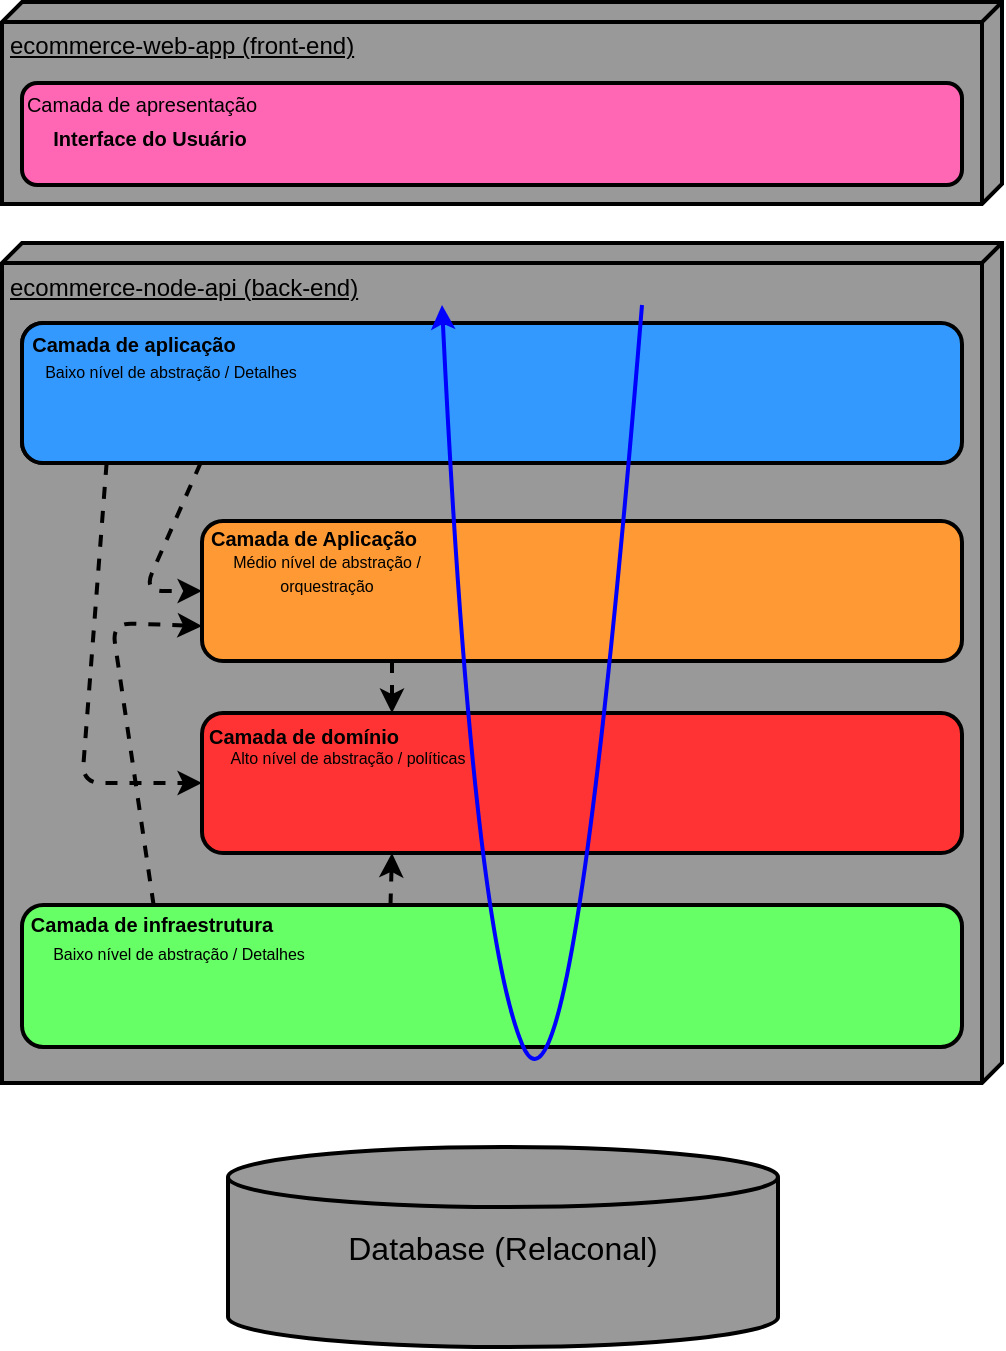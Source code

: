 <mxfile>
    <diagram id="rD_lds2NrlN1luSYMRQo" name="Arquitetura em Camadas">
        <mxGraphModel dx="1908" dy="950" grid="1" gridSize="10" guides="1" tooltips="1" connect="1" arrows="1" fold="1" page="1" pageScale="1" pageWidth="850" pageHeight="1100" math="0" shadow="0">
            <root>
                <mxCell id="0"/>
                <mxCell id="1" parent="0"/>
                <mxCell id="2" value="ecommerce-node-api (back-end)" style="verticalAlign=top;align=left;spacingTop=8;spacingLeft=2;spacingRight=12;shape=cube;size=10;direction=south;fontStyle=4;html=1;strokeWidth=2;fillColor=#999999;fontColor=#000000;strokeColor=#000000;" parent="1" vertex="1">
                    <mxGeometry x="175" y="340.5" width="500" height="420" as="geometry"/>
                </mxCell>
                <mxCell id="6" value="ecommerce-web-app (front-end)" style="verticalAlign=top;align=left;spacingTop=8;spacingLeft=2;spacingRight=12;shape=cube;size=10;direction=south;fontStyle=4;html=1;strokeWidth=2;fillColor=#999999;strokeColor=#000000;fontColor=#000000;" parent="1" vertex="1">
                    <mxGeometry x="175" y="220" width="500" height="101" as="geometry"/>
                </mxCell>
                <mxCell id="7" value="" style="shape=cylinder3;whiteSpace=wrap;html=1;boundedLbl=1;backgroundOutline=1;size=15;strokeWidth=2;fontColor=#000000;fillColor=#999999;strokeColor=#000000;" parent="1" vertex="1">
                    <mxGeometry x="288" y="792.5" width="275" height="100" as="geometry"/>
                </mxCell>
                <mxCell id="8" value="&lt;font style=&quot;font-size: 16px;&quot;&gt;Database (Relaconal)&lt;/font&gt;" style="text;html=1;strokeColor=none;fillColor=none;align=center;verticalAlign=middle;whiteSpace=wrap;rounded=0;strokeWidth=2;fontColor=#000000;" parent="1" vertex="1">
                    <mxGeometry x="337.5" y="820.5" width="175" height="44" as="geometry"/>
                </mxCell>
                <mxCell id="9" value="" style="rounded=1;whiteSpace=wrap;html=1;strokeWidth=2;fillColor=#FF3333;" parent="1" vertex="1">
                    <mxGeometry x="275" y="575.5" width="380" height="70" as="geometry"/>
                </mxCell>
                <mxCell id="10" value="&lt;font style=&quot;font-size: 10px;&quot;&gt;&lt;b&gt;Camada de domínio&lt;/b&gt;&lt;/font&gt;" style="text;html=1;strokeColor=none;fillColor=none;align=center;verticalAlign=middle;whiteSpace=wrap;rounded=0;strokeWidth=2;fontColor=#000000;" parent="1" vertex="1">
                    <mxGeometry x="276" y="576.5" width="100" height="20" as="geometry"/>
                </mxCell>
                <mxCell id="11" value="" style="rounded=1;whiteSpace=wrap;html=1;strokeWidth=2;fillColor=#FF9933;" parent="1" vertex="1">
                    <mxGeometry x="185" y="380.5" width="260" height="70" as="geometry"/>
                </mxCell>
                <mxCell id="54" style="edgeStyle=none;html=1;exitX=0.14;exitY=0;exitDx=0;exitDy=0;exitPerimeter=0;entryX=0;entryY=0.75;entryDx=0;entryDy=0;dashed=1;strokeColor=#000000;strokeWidth=2;fontSize=8;fontColor=#000000;" parent="1" source="13" target="44" edge="1">
                    <mxGeometry relative="1" as="geometry">
                        <Array as="points">
                            <mxPoint x="230" y="530.5"/>
                        </Array>
                    </mxGeometry>
                </mxCell>
                <mxCell id="57" style="edgeStyle=none;html=1;entryX=0.25;entryY=1;entryDx=0;entryDy=0;dashed=1;strokeColor=#000000;strokeWidth=2;fontSize=8;fontColor=#000000;exitX=0.392;exitY=0.003;exitDx=0;exitDy=0;exitPerimeter=0;" parent="1" target="9" edge="1" source="13">
                    <mxGeometry relative="1" as="geometry">
                        <mxPoint x="333" y="670.5" as="sourcePoint"/>
                    </mxGeometry>
                </mxCell>
                <mxCell id="13" value="" style="rounded=1;whiteSpace=wrap;html=1;strokeWidth=2;fillColor=#66FF66;points=[[0,0,0,0,0],[0,0.25,0,0,0],[0,0.51,0,0,0],[0,0.75,0,0,0],[0,1,0,0,0],[0.14,0,0,0,0],[0.25,1,0,0,0],[0.47,0,0,0,0],[0.5,1,0,0,0],[0.75,0,0,0,0],[0.75,1,0,0,0],[1,0,0,0,0],[1,0.25,0,0,0],[1,0.51,0,0,0],[1,0.75,0,0,0],[1,1,0,0,0]];" parent="1" vertex="1">
                    <mxGeometry x="185" y="671.5" width="470" height="71" as="geometry"/>
                </mxCell>
                <mxCell id="14" value="&lt;font style=&quot;font-size: 10px;&quot;&gt;&lt;b&gt;Camada de infraestrutura&lt;/b&gt;&lt;/font&gt;" style="text;html=1;strokeColor=none;fillColor=none;align=center;verticalAlign=middle;whiteSpace=wrap;rounded=0;strokeWidth=2;fontColor=#000000;" parent="1" vertex="1">
                    <mxGeometry x="185" y="670.5" width="130" height="20" as="geometry"/>
                </mxCell>
                <mxCell id="51" style="edgeStyle=none;html=1;exitX=0.19;exitY=1;exitDx=0;exitDy=0;exitPerimeter=0;entryX=0;entryY=0.5;entryDx=0;entryDy=0;fontSize=8;fontColor=#000000;dashed=1;strokeWidth=2;strokeColor=#000000;" parent="1" source="16" target="44" edge="1">
                    <mxGeometry relative="1" as="geometry">
                        <Array as="points">
                            <mxPoint x="246" y="514.5"/>
                        </Array>
                    </mxGeometry>
                </mxCell>
                <mxCell id="52" style="edgeStyle=none;html=1;exitX=0.09;exitY=1;exitDx=0;exitDy=0;exitPerimeter=0;entryX=0;entryY=0.5;entryDx=0;entryDy=0;dashed=1;strokeColor=#000000;strokeWidth=2;fontSize=8;fontColor=#000000;" parent="1" source="16" target="9" edge="1">
                    <mxGeometry relative="1" as="geometry">
                        <Array as="points">
                            <mxPoint x="215" y="610.5"/>
                        </Array>
                    </mxGeometry>
                </mxCell>
                <mxCell id="16" value="" style="rounded=1;whiteSpace=wrap;html=1;strokeWidth=2;fillColor=#3399FF;points=[[0,0,0,0,0],[0,0.24,0,0,0],[0,0.5,0,0,0],[0,0.76,0,0,0],[0,1,0,0,0],[0.09,1,0,0,0],[0.19,1,0,0,0],[0.25,0,0,0,0],[0.5,0,0,0,0],[0.75,0,0,0,0],[0.75,1,0,0,0],[1,0,0,0,0],[1,0.26,0,0,0],[1,0.5,0,0,0],[1,0.76,0,0,0],[1,1,0,0,0]];" parent="1" vertex="1">
                    <mxGeometry x="185" y="380.5" width="470" height="70" as="geometry"/>
                </mxCell>
                <mxCell id="17" value="&lt;font style=&quot;font-size: 10px;&quot;&gt;&lt;b&gt;Camada de aplicação&lt;/b&gt;&lt;/font&gt;" style="text;html=1;strokeColor=none;fillColor=none;align=center;verticalAlign=middle;whiteSpace=wrap;rounded=0;strokeWidth=2;fontColor=#000000;" parent="1" vertex="1">
                    <mxGeometry x="187" y="380.5" width="108" height="20" as="geometry"/>
                </mxCell>
                <mxCell id="18" value="" style="rounded=1;whiteSpace=wrap;html=1;strokeWidth=2;fillColor=#FF66B3;" parent="1" vertex="1">
                    <mxGeometry x="185" y="260.5" width="470" height="51" as="geometry"/>
                </mxCell>
                <mxCell id="19" value="&lt;font style=&quot;font-size: 10px;&quot;&gt;Camada de apresentação&lt;/font&gt;" style="text;html=1;strokeColor=none;fillColor=none;align=center;verticalAlign=middle;whiteSpace=wrap;rounded=0;strokeWidth=2;fontColor=#000000;" parent="1" vertex="1">
                    <mxGeometry x="185" y="260.5" width="120" height="20" as="geometry"/>
                </mxCell>
                <mxCell id="53" style="edgeStyle=none;html=1;exitX=0.25;exitY=1;exitDx=0;exitDy=0;entryX=0.25;entryY=0;entryDx=0;entryDy=0;dashed=1;strokeColor=#000000;strokeWidth=2;fontSize=8;fontColor=#000000;" parent="1" source="44" target="9" edge="1">
                    <mxGeometry relative="1" as="geometry"/>
                </mxCell>
                <mxCell id="44" value="" style="rounded=1;whiteSpace=wrap;html=1;strokeWidth=2;fillColor=#FF9933;" parent="1" vertex="1">
                    <mxGeometry x="275" y="479.5" width="380" height="70" as="geometry"/>
                </mxCell>
                <mxCell id="45" value="&lt;font style=&quot;font-size: 10px;&quot;&gt;&lt;b&gt;Camada de Aplicação&lt;/b&gt;&lt;/font&gt;" style="text;html=1;strokeColor=none;fillColor=none;align=center;verticalAlign=middle;whiteSpace=wrap;rounded=0;strokeWidth=2;fontColor=#000000;" parent="1" vertex="1">
                    <mxGeometry x="276" y="482.5" width="110" height="10" as="geometry"/>
                </mxCell>
                <mxCell id="46" value="&lt;font style=&quot;font-size: 8px;&quot;&gt;Alto nível de abstração / políticas&lt;/font&gt;" style="text;html=1;strokeColor=none;fillColor=none;align=center;verticalAlign=middle;whiteSpace=wrap;rounded=0;strokeWidth=2;fontSize=10;fontColor=#000000;" parent="1" vertex="1">
                    <mxGeometry x="276" y="591" width="144" height="11" as="geometry"/>
                </mxCell>
                <mxCell id="47" value="&lt;span style=&quot;font-size: 8px;&quot;&gt;Baixo nível de abstração / Detalhes&lt;/span&gt;" style="text;html=1;strokeColor=none;fillColor=none;align=center;verticalAlign=middle;whiteSpace=wrap;rounded=0;strokeWidth=2;fontSize=10;fontColor=#000000;" parent="1" vertex="1">
                    <mxGeometry x="187" y="686.5" width="153" height="17" as="geometry"/>
                </mxCell>
                <mxCell id="48" value="&lt;font style=&quot;font-size: 8px;&quot;&gt;Baixo nível de abstração / Detalhes&lt;/font&gt;" style="text;html=1;strokeColor=none;fillColor=none;align=center;verticalAlign=middle;whiteSpace=wrap;rounded=0;strokeWidth=2;fontSize=10;fontColor=#000000;" parent="1" vertex="1">
                    <mxGeometry x="189" y="398.5" width="141" height="10" as="geometry"/>
                </mxCell>
                <mxCell id="58" value="" style="curved=1;endArrow=classic;html=1;strokeColor=#0000FF;strokeWidth=2;fontSize=8;fontColor=#000000;" parent="1" edge="1">
                    <mxGeometry width="50" height="50" relative="1" as="geometry">
                        <mxPoint x="495" y="371.5" as="sourcePoint"/>
                        <mxPoint x="395" y="371.5" as="targetPoint"/>
                        <Array as="points">
                            <mxPoint x="460" y="801.5"/>
                            <mxPoint x="410" y="680.5"/>
                        </Array>
                    </mxGeometry>
                </mxCell>
                <mxCell id="4SgrjdiCZqg8fcJkHNEh-58" value="&lt;font style=&quot;font-size: 8px;&quot;&gt;Médio nível de abstração / orquestração&lt;/font&gt;" style="text;html=1;strokeColor=none;fillColor=none;align=center;verticalAlign=middle;whiteSpace=wrap;rounded=0;strokeWidth=2;fontSize=10;fontColor=#000000;" vertex="1" parent="1">
                    <mxGeometry x="275" y="499.5" width="125" height="11" as="geometry"/>
                </mxCell>
                <mxCell id="ibU3JuMW7ferR3-4Ghhf-58" value="&lt;font style=&quot;font-size: 10px;&quot;&gt;&lt;b&gt;Interface do Usuário&lt;/b&gt;&lt;/font&gt;" style="text;html=1;strokeColor=none;fillColor=none;align=center;verticalAlign=middle;whiteSpace=wrap;rounded=0;strokeWidth=2;fontColor=#000000;" vertex="1" parent="1">
                    <mxGeometry x="195" y="277.5" width="108" height="20" as="geometry"/>
                </mxCell>
            </root>
        </mxGraphModel>
    </diagram>
    <diagram name="Arquitetura Hexagonal" id="r98HRUYSou4GZagF56tW">
        <mxGraphModel dx="1193" dy="594" grid="1" gridSize="10" guides="1" tooltips="1" connect="1" arrows="1" fold="1" page="1" pageScale="1" pageWidth="850" pageHeight="1100" math="0" shadow="0">
            <root>
                <mxCell id="M18v-1XiULkkr_84oNeE-0"/>
                <mxCell id="M18v-1XiULkkr_84oNeE-1" parent="M18v-1XiULkkr_84oNeE-0"/>
                <mxCell id="M18v-1XiULkkr_84oNeE-2" value="ecommerce-node-api (back-end)" style="verticalAlign=top;align=left;spacingTop=8;spacingLeft=2;spacingRight=12;shape=cube;size=10;direction=south;fontStyle=4;html=1;strokeWidth=2;fillColor=#999999;fontColor=#000000;strokeColor=#000000;" parent="M18v-1XiULkkr_84oNeE-1" vertex="1">
                    <mxGeometry x="170" y="206" width="500" height="430" as="geometry"/>
                </mxCell>
                <mxCell id="M18v-1XiULkkr_84oNeE-3" value="ecommerce-web-app (front-end)" style="verticalAlign=top;align=left;spacingTop=8;spacingLeft=2;spacingRight=12;shape=cube;size=10;direction=south;fontStyle=4;html=1;strokeWidth=2;fillColor=#999999;strokeColor=#000000;fontColor=#000000;" parent="M18v-1XiULkkr_84oNeE-1" vertex="1">
                    <mxGeometry x="170" y="85.5" width="500" height="101" as="geometry"/>
                </mxCell>
                <mxCell id="M18v-1XiULkkr_84oNeE-4" value="" style="shape=cylinder3;whiteSpace=wrap;html=1;boundedLbl=1;backgroundOutline=1;size=15;strokeWidth=2;fontColor=#000000;fillColor=#999999;strokeColor=#000000;" parent="M18v-1XiULkkr_84oNeE-1" vertex="1">
                    <mxGeometry x="255" y="656" width="330" height="90" as="geometry"/>
                </mxCell>
                <mxCell id="M18v-1XiULkkr_84oNeE-5" value="&lt;font style=&quot;font-size: 16px;&quot;&gt;Database (Relaconal)&lt;/font&gt;" style="text;html=1;strokeColor=none;fillColor=none;align=center;verticalAlign=middle;whiteSpace=wrap;rounded=0;strokeWidth=2;fontColor=#000000;" parent="M18v-1XiULkkr_84oNeE-1" vertex="1">
                    <mxGeometry x="332.5" y="686" width="175" height="44" as="geometry"/>
                </mxCell>
                <mxCell id="M18v-1XiULkkr_84oNeE-17" value="" style="rounded=1;whiteSpace=wrap;html=1;strokeWidth=2;fillColor=#FF66B3;" parent="M18v-1XiULkkr_84oNeE-1" vertex="1">
                    <mxGeometry x="180" y="126" width="470" height="51" as="geometry"/>
                </mxCell>
                <mxCell id="M18v-1XiULkkr_84oNeE-18" value="&lt;font style=&quot;font-size: 10px;&quot;&gt;Camada de apresentação&lt;/font&gt;" style="text;html=1;strokeColor=none;fillColor=none;align=center;verticalAlign=middle;whiteSpace=wrap;rounded=0;strokeWidth=2;fontColor=#000000;" parent="M18v-1XiULkkr_84oNeE-1" vertex="1">
                    <mxGeometry x="180" y="126" width="120" height="20" as="geometry"/>
                </mxCell>
                <mxCell id="M18v-1XiULkkr_84oNeE-19" style="edgeStyle=none;html=1;exitX=0.25;exitY=1;exitDx=0;exitDy=0;entryX=0.25;entryY=0;entryDx=0;entryDy=0;dashed=1;strokeColor=#000000;strokeWidth=2;fontSize=8;fontColor=#000000;" parent="M18v-1XiULkkr_84oNeE-1" edge="1">
                    <mxGeometry relative="1" as="geometry">
                        <mxPoint x="437.5" y="399" as="sourcePoint"/>
                    </mxGeometry>
                </mxCell>
                <mxCell id="KVx4F0bvak__hrmYUyAH-11" value="" style="shape=hexagon;perimeter=hexagonPerimeter2;whiteSpace=wrap;html=1;fixedSize=1;fontColor=#000000;fillColor=#66B2FF;gradientColor=#33FF99;strokeColor=#000000;size=90;rounded=1;" parent="M18v-1XiULkkr_84oNeE-1" vertex="1">
                    <mxGeometry x="215.01" y="238" width="410" height="370.01" as="geometry"/>
                </mxCell>
                <mxCell id="KVx4F0bvak__hrmYUyAH-12" value="" style="shape=hexagon;perimeter=hexagonPerimeter2;whiteSpace=wrap;html=1;fixedSize=1;fontColor=#000000;fillColor=#FF9933;strokeColor=#000000;dashed=1;size=60;rounded=1;" parent="M18v-1XiULkkr_84oNeE-1" vertex="1">
                    <mxGeometry x="270" y="291.01" width="300" height="270" as="geometry"/>
                </mxCell>
                <mxCell id="KVx4F0bvak__hrmYUyAH-6" value="&lt;font color=&quot;#000000&quot;&gt;Camada de Aplicação&lt;/font&gt;&lt;span style=&quot;color: rgba(0, 0, 0, 0); font-family: monospace; font-size: 0px; text-align: start;&quot;&gt;%3CmxGraphModel%3E%3Croot%3E%3CmxCell%20id%3D%220%22%2F%3E%3CmxCell%20id%3D%221%22%20parent%3D%220%22%2F%3E%3CmxCell%20id%3D%222%22%20value%3D%22%22%20style%3D%22shape%3Dhexagon%3Bperimeter%3DhexagonPerimeter2%3BwhiteSpace%3Dwrap%3Bhtml%3D1%3BfixedSize%3D1%3BfontColor%3D%23000000%3BfillColor%3D%23e3c800%3BstrokeColor%3D%23B09500%3B%22%20vertex%3D%221%22%20parent%3D%221%22%3E%3CmxGeometry%20x%3D%22270%22%20y%3D%22265.01%22%20width%3D%22300%22%20height%3D%22270%22%20as%3D%22geometry%22%2F%3E%3C%2FmxCell%3E%3C%2Froot%3E%3C%2FmxGraphModel%3E&lt;/span&gt;&lt;span style=&quot;color: rgba(0, 0, 0, 0); font-family: monospace; font-size: 0px; text-align: start;&quot;&gt;%3CmxGraphModel%3E%3Croot%3E%3CmxCell%20id%3D%220%22%2F%3E%3CmxCell%20id%3D%221%22%20parent%3D%220%22%2F%3E%3CmxCell%20id%3D%222%22%20value%3D%22%22%20style%3D%22shape%3Dhexagon%3Bperimeter%3DhexagonPerimeter2%3BwhiteSpace%3Dwrap%3Bhtml%3D1%3BfixedSize%3D1%3BfontColor%3D%23000000%3BfillColor%3D%23e3c800%3BstrokeColor%3D%23B09500%3B%22%20vertex%3D%221%22%20parent%3D%221%22%3E%3CmxGeometry%20x%3D%22270%22%20y%3D%22265.01%22%20width%3D%22300%22%20height%3D%22270%22%20as%3D%22geometry%22%2F%3E%3C%2FmxCell%3E%3C%2Froot%3E%3C%2FmxGraphModel%3E&lt;/span&gt;" style="text;html=1;align=center;verticalAlign=middle;whiteSpace=wrap;rounded=0;fontStyle=1" parent="M18v-1XiULkkr_84oNeE-1" vertex="1">
                    <mxGeometry x="327.5" y="298.01" width="67.5" height="20" as="geometry"/>
                </mxCell>
                <mxCell id="KVx4F0bvak__hrmYUyAH-13" value="" style="shape=hexagon;perimeter=hexagonPerimeter2;whiteSpace=wrap;html=1;fixedSize=1;fontColor=#ffffff;fillColor=#FF3333;strokeColor=#000000;size=40;rounded=1;" parent="M18v-1XiULkkr_84oNeE-1" vertex="1">
                    <mxGeometry x="330" y="343.51" width="180" height="165" as="geometry"/>
                </mxCell>
                <mxCell id="KVx4F0bvak__hrmYUyAH-7" value="&lt;font color=&quot;#000000&quot;&gt;Camada de Domínio&lt;/font&gt;" style="text;html=1;align=center;verticalAlign=middle;whiteSpace=wrap;rounded=0;fontStyle=1" parent="M18v-1XiULkkr_84oNeE-1" vertex="1">
                    <mxGeometry x="385" y="411" width="70" height="20" as="geometry"/>
                </mxCell>
                <mxCell id="KVx4F0bvak__hrmYUyAH-14" value="&lt;font color=&quot;#000000&quot;&gt;Camada de Apresentação&lt;/font&gt;&lt;span style=&quot;color: rgba(0, 0, 0, 0); font-family: monospace; font-size: 0px; text-align: start;&quot;&gt;%3CmxGraphModel%3E%3Croot%3E%3CmxCell%20id%3D%220%22%2F%3E%3CmxCell%20id%3D%221%22%20parent%3D%220%22%2F%3E%3CmxCell%20id%3D%222%22%20value%3D%22%22%20style%3D%22shape%3Dhexagon%3Bperimeter%3DhexagonPerimeter2%3BwhiteSpace%3Dwrap%3Bhtml%3D1%3BfixedSize%3D1%3BfontColor%3D%23000000%3BfillColor%3D%23e3c800%3BstrokeColor%3D%23B09500%3B%22%20vertex%3D%221%22%20parent%3D%221%22%3E%3CmxGeometry%20x%3D%22270%22%20y%3D%22265.01%22%20width%3D%22300%22%20height%3D%22270%22%20as%3D%22geometry%22%2F%3E%3C%2FmxCell%3E%3C%2Froot%3E%3C%2FmxGraphModel%3E&lt;/span&gt;&lt;span style=&quot;color: rgba(0, 0, 0, 0); font-family: monospace; font-size: 0px; text-align: start;&quot;&gt;%3CmxGraphModel%3E%3Croot%3E%3CmxCell%20id%3D%220%22%2F%3E%3CmxCell%20id%3D%221%22%20parent%3D%220%22%2F%3E%3CmxCell%20id%3D%222%22%20value%3D%22%22%20style%3D%22shape%3Dhexagon%3Bperimeter%3DhexagonPerimeter2%3BwhiteSpace%3Dwrap%3Bhtml%3D1%3BfixedSize%3D1%3BfontColor%3D%23000000%3BfillColor%3D%23e3c800%3BstrokeColor%3D%23B09500%3B%22%20vertex%3D%221%22%20parent%3D%221%22%3E%3CmxGeometry%20x%3D%22270%22%20y%3D%22265.01%22%20width%3D%22300%22%20height%3D%22270%22%20as%3D%22geometry%22%2F%3E%3C%2FmxCell%3E%3C%2Froot%3E%3C%2FmxGraphModel%3E&lt;/span&gt;" style="text;html=1;align=center;verticalAlign=middle;whiteSpace=wrap;rounded=0;fontStyle=1" parent="M18v-1XiULkkr_84oNeE-1" vertex="1">
                    <mxGeometry x="300" y="247" width="84.5" height="20" as="geometry"/>
                </mxCell>
                <mxCell id="KVx4F0bvak__hrmYUyAH-15" value="&lt;font color=&quot;#000000&quot; style=&quot;font-size: 10px;&quot;&gt;Camada de Infraestrutura&lt;/font&gt;" style="text;html=1;align=center;verticalAlign=middle;whiteSpace=wrap;rounded=0;fontStyle=1;fontSize=10;" parent="M18v-1XiULkkr_84oNeE-1" vertex="1">
                    <mxGeometry x="305" y="564" width="86.5" height="20" as="geometry"/>
                </mxCell>
                <mxCell id="KVx4F0bvak__hrmYUyAH-17" style="edgeStyle=none;html=1;exitX=0.5;exitY=1;exitDx=0;exitDy=0;entryX=0.5;entryY=1;entryDx=0;entryDy=0;dashed=1;strokeColor=#000000;strokeWidth=2;fontSize=11;fontColor=#000000;" parent="M18v-1XiULkkr_84oNeE-1" source="KVx4F0bvak__hrmYUyAH-11" target="KVx4F0bvak__hrmYUyAH-12" edge="1">
                    <mxGeometry relative="1" as="geometry"/>
                </mxCell>
                <mxCell id="KVx4F0bvak__hrmYUyAH-16" style="edgeStyle=none;html=1;exitX=0.5;exitY=0;exitDx=0;exitDy=0;entryX=0.5;entryY=0;entryDx=0;entryDy=0;fontSize=11;fontColor=#000000;dashed=1;strokeColor=#000000;strokeWidth=2;" parent="M18v-1XiULkkr_84oNeE-1" source="KVx4F0bvak__hrmYUyAH-11" target="KVx4F0bvak__hrmYUyAH-12" edge="1">
                    <mxGeometry relative="1" as="geometry"/>
                </mxCell>
                <mxCell id="KVx4F0bvak__hrmYUyAH-18" style="edgeStyle=none;html=1;exitX=0.5;exitY=1;exitDx=0;exitDy=0;entryX=0.5;entryY=1;entryDx=0;entryDy=0;dashed=1;strokeColor=#000000;strokeWidth=2;fontSize=11;fontColor=#000000;" parent="M18v-1XiULkkr_84oNeE-1" source="KVx4F0bvak__hrmYUyAH-12" target="KVx4F0bvak__hrmYUyAH-13" edge="1">
                    <mxGeometry relative="1" as="geometry"/>
                </mxCell>
                <mxCell id="KVx4F0bvak__hrmYUyAH-19" style="edgeStyle=none;html=1;exitX=0.5;exitY=0;exitDx=0;exitDy=0;entryX=0.5;entryY=0;entryDx=0;entryDy=0;dashed=1;strokeColor=#000000;strokeWidth=2;fontSize=11;fontColor=#000000;" parent="M18v-1XiULkkr_84oNeE-1" source="KVx4F0bvak__hrmYUyAH-12" target="KVx4F0bvak__hrmYUyAH-13" edge="1">
                    <mxGeometry relative="1" as="geometry"/>
                </mxCell>
                <mxCell id="M18v-1XiULkkr_84oNeE-25" value="" style="curved=1;endArrow=classic;html=1;strokeColor=#0000FF;strokeWidth=2;fontSize=8;fontColor=#000000;" parent="M18v-1XiULkkr_84oNeE-1" edge="1">
                    <mxGeometry width="50" height="50" relative="1" as="geometry">
                        <mxPoint x="476" y="227" as="sourcePoint"/>
                        <mxPoint x="447" y="227" as="targetPoint"/>
                        <Array as="points">
                            <mxPoint x="480" y="666"/>
                            <mxPoint x="462" y="566"/>
                        </Array>
                    </mxGeometry>
                </mxCell>
                <mxCell id="qN0hBAhzBaFJq1ks3LMJ-0" value="&lt;font style=&quot;font-size: 10px;&quot;&gt;&lt;b&gt;Camada de aplicação&lt;/b&gt;&lt;/font&gt;" style="text;html=1;strokeColor=none;fillColor=none;align=center;verticalAlign=middle;whiteSpace=wrap;rounded=0;strokeWidth=2;fontColor=#000000;" vertex="1" parent="M18v-1XiULkkr_84oNeE-1">
                    <mxGeometry x="194" y="141" width="108" height="20" as="geometry"/>
                </mxCell>
                <mxCell id="pF1HSP12FUzXISrCLsJd-0" value="&lt;font style=&quot;font-size: 8px;&quot;&gt;Alto nível de abstração / políticas&lt;/font&gt;" style="text;html=1;strokeColor=none;fillColor=none;align=center;verticalAlign=middle;whiteSpace=wrap;rounded=0;strokeWidth=2;fontSize=10;fontColor=#000000;" vertex="1" parent="M18v-1XiULkkr_84oNeE-1">
                    <mxGeometry x="383.13" y="439" width="73.75" height="11" as="geometry"/>
                </mxCell>
                <mxCell id="AzZ-0szRlZC_3gbgfT6j-0" value="&lt;font style=&quot;font-size: 8px;&quot;&gt;Médio nível de abstração / orquestração&lt;/font&gt;" style="text;html=1;strokeColor=none;fillColor=none;align=center;verticalAlign=middle;whiteSpace=wrap;rounded=0;strokeWidth=2;fontSize=8;fontColor=#000000;" vertex="1" parent="M18v-1XiULkkr_84oNeE-1">
                    <mxGeometry x="317" y="326.01" width="93" height="11" as="geometry"/>
                </mxCell>
                <mxCell id="JUxOBMlbcmN-tCObRnAc-0" value="&lt;span style=&quot;font-size: 8px;&quot;&gt;Baixo nível de abstração / Detalhes&lt;/span&gt;" style="text;html=1;strokeColor=none;fillColor=none;align=center;verticalAlign=middle;whiteSpace=wrap;rounded=0;strokeWidth=2;fontSize=8;fontColor=#000000;" vertex="1" parent="M18v-1XiULkkr_84oNeE-1">
                    <mxGeometry x="293.5" y="587" width="116.5" height="17" as="geometry"/>
                </mxCell>
                <mxCell id="cc6mPBezS10GtsEFoYRc-0" value="&lt;font style=&quot;font-size: 8px;&quot;&gt;Baixo nível de abstração / Detalhes&lt;/font&gt;" style="text;html=1;strokeColor=none;fillColor=none;align=center;verticalAlign=middle;whiteSpace=wrap;rounded=0;strokeWidth=2;fontSize=8;fontColor=#000000;" vertex="1" parent="M18v-1XiULkkr_84oNeE-1">
                    <mxGeometry x="284" y="276" width="134" height="13" as="geometry"/>
                </mxCell>
                <mxCell id="cc6mPBezS10GtsEFoYRc-1" style="edgeStyle=none;html=1;exitX=0;exitY=0.5;exitDx=0;exitDy=0;fontSize=7;fontColor=#000000;strokeColor=#000000;endArrow=none;endFill=0;" edge="1" parent="M18v-1XiULkkr_84oNeE-1">
                    <mxGeometry relative="1" as="geometry">
                        <mxPoint x="221" y="426.01" as="sourcePoint"/>
                        <mxPoint x="271" y="426.01" as="targetPoint"/>
                    </mxGeometry>
                </mxCell>
                <mxCell id="cc6mPBezS10GtsEFoYRc-2" style="edgeStyle=none;html=1;exitX=1;exitY=0.5;exitDx=0;exitDy=0;strokeColor=#000000;strokeWidth=1;fontSize=7;fontColor=#000000;endArrow=none;endFill=0;" edge="1" parent="M18v-1XiULkkr_84oNeE-1">
                    <mxGeometry relative="1" as="geometry">
                        <mxPoint x="619" y="426.01" as="sourcePoint"/>
                        <mxPoint x="569" y="426.01" as="targetPoint"/>
                    </mxGeometry>
                </mxCell>
                <mxCell id="cc6mPBezS10GtsEFoYRc-3" value="&lt;font style=&quot;font-size: 7px;&quot;&gt;&lt;b&gt;&lt;u&gt;CASO DE USO&lt;/u&gt;&lt;/b&gt;&lt;/font&gt;" style="text;html=1;strokeColor=none;fillColor=none;align=left;verticalAlign=middle;whiteSpace=wrap;rounded=0;strokeWidth=2;fontSize=7;fontColor=#000000;" vertex="1" parent="M18v-1XiULkkr_84oNeE-1">
                    <mxGeometry x="302" y="356" width="51.25" height="11" as="geometry"/>
                </mxCell>
                <mxCell id="2FeHhnk8QPtG_SXZ9G6J-0" value="" style="rounded=1;whiteSpace=wrap;html=1;strokeWidth=2;fillColor=#FF3333;" vertex="1" parent="M18v-1XiULkkr_84oNeE-1">
                    <mxGeometry x="285.01" y="776" width="269.99" height="70" as="geometry"/>
                </mxCell>
                <mxCell id="2FeHhnk8QPtG_SXZ9G6J-1" value="&lt;font style=&quot;font-size: 14px;&quot;&gt;&lt;b style=&quot;font-size: 14px;&quot;&gt;Camada de domínio&lt;/b&gt;&lt;/font&gt;" style="text;html=1;strokeColor=none;fillColor=none;align=center;verticalAlign=middle;whiteSpace=wrap;rounded=0;strokeWidth=2;fontColor=#000000;fontSize=14;" vertex="1" parent="M18v-1XiULkkr_84oNeE-1">
                    <mxGeometry x="351.25" y="793.25" width="137.5" height="20" as="geometry"/>
                </mxCell>
                <mxCell id="2FeHhnk8QPtG_SXZ9G6J-2" value="" style="rounded=1;whiteSpace=wrap;html=1;strokeWidth=2;fillColor=#66FF66;points=[[0,0,0,0,0],[0,0.25,0,0,0],[0,0.51,0,0,0],[0,0.75,0,0,0],[0,1,0,0,0],[0.14,0,0,0,0],[0.25,1,0,0,0],[0.47,0,0,0,0],[0.5,1,0,0,0],[0.75,0,0,0,0],[0.75,1,0,0,0],[1,0,0,0,0],[1,0.25,0,0,0],[1,0.51,0,0,0],[1,0.75,0,0,0],[1,1,0,0,0]];" vertex="1" parent="M18v-1XiULkkr_84oNeE-1">
                    <mxGeometry x="418" y="917" width="252" height="71" as="geometry"/>
                </mxCell>
                <mxCell id="2FeHhnk8QPtG_SXZ9G6J-3" value="&lt;font style=&quot;font-size: 14px;&quot;&gt;&lt;b style=&quot;font-size: 14px;&quot;&gt;Camada de infraestrutura&lt;/b&gt;&lt;/font&gt;" style="text;html=1;strokeColor=none;fillColor=none;align=center;verticalAlign=middle;whiteSpace=wrap;rounded=0;strokeWidth=2;fontColor=#000000;fontSize=14;" vertex="1" parent="M18v-1XiULkkr_84oNeE-1">
                    <mxGeometry x="448" y="929" width="192" height="20" as="geometry"/>
                </mxCell>
                <mxCell id="2FeHhnk8QPtG_SXZ9G6J-4" value="" style="rounded=1;whiteSpace=wrap;html=1;strokeWidth=2;fillColor=#3399FF;points=[[0,0,0,0,0],[0,0.24,0,0,0],[0,0.5,0,0,0],[0,0.76,0,0,0],[0,1,0,0,0],[0.09,1,0,0,0],[0.19,1,0,0,0],[0.25,0,0,0,0],[0.5,0,0,0,0],[0.75,0,0,0,0],[0.75,1,0,0,0],[1,0,0,0,0],[1,0.26,0,0,0],[1,0.5,0,0,0],[1,0.76,0,0,0],[1,1,0,0,0]];" vertex="1" parent="M18v-1XiULkkr_84oNeE-1">
                    <mxGeometry x="170" y="918" width="248" height="70" as="geometry"/>
                </mxCell>
                <mxCell id="2FeHhnk8QPtG_SXZ9G6J-5" value="&lt;font style=&quot;font-size: 14px;&quot;&gt;&lt;b style=&quot;font-size: 14px;&quot;&gt;Camada de aplicação&lt;/b&gt;&lt;/font&gt;" style="text;html=1;strokeColor=none;fillColor=none;align=center;verticalAlign=middle;whiteSpace=wrap;rounded=0;strokeWidth=2;fontColor=#000000;fontSize=14;" vertex="1" parent="M18v-1XiULkkr_84oNeE-1">
                    <mxGeometry x="218.25" y="929" width="151.5" height="20" as="geometry"/>
                </mxCell>
                <mxCell id="2FeHhnk8QPtG_SXZ9G6J-6" value="" style="rounded=1;whiteSpace=wrap;html=1;strokeWidth=2;fillColor=#FF9933;" vertex="1" parent="M18v-1XiULkkr_84oNeE-1">
                    <mxGeometry x="230" y="846" width="380" height="70" as="geometry"/>
                </mxCell>
                <mxCell id="2FeHhnk8QPtG_SXZ9G6J-7" value="&lt;font style=&quot;font-size: 14px;&quot;&gt;&lt;b style=&quot;font-size: 14px;&quot;&gt;Camada de Aplicação&lt;/b&gt;&lt;/font&gt;" style="text;html=1;strokeColor=none;fillColor=none;align=center;verticalAlign=middle;whiteSpace=wrap;rounded=0;strokeWidth=2;fontColor=#000000;fontSize=14;" vertex="1" parent="M18v-1XiULkkr_84oNeE-1">
                    <mxGeometry x="345.5" y="866" width="149" height="10" as="geometry"/>
                </mxCell>
                <mxCell id="2FeHhnk8QPtG_SXZ9G6J-8" value="&lt;font style=&quot;font-size: 11px;&quot;&gt;Alto nível de abstração / políticas&lt;/font&gt;" style="text;html=1;strokeColor=none;fillColor=none;align=center;verticalAlign=middle;whiteSpace=wrap;rounded=0;strokeWidth=2;fontSize=11;fontColor=#000000;" vertex="1" parent="M18v-1XiULkkr_84oNeE-1">
                    <mxGeometry x="333.76" y="813.25" width="172.5" height="15.5" as="geometry"/>
                </mxCell>
                <mxCell id="2FeHhnk8QPtG_SXZ9G6J-9" value="&lt;span style=&quot;font-size: 11px;&quot;&gt;Baixo nível de abstração / Detalhes&lt;/span&gt;" style="text;html=1;strokeColor=none;fillColor=none;align=center;verticalAlign=middle;whiteSpace=wrap;rounded=0;strokeWidth=2;fontSize=11;fontColor=#000000;" vertex="1" parent="M18v-1XiULkkr_84oNeE-1">
                    <mxGeometry x="452.5" y="952.5" width="183" height="17" as="geometry"/>
                </mxCell>
                <mxCell id="2FeHhnk8QPtG_SXZ9G6J-10" value="&lt;font style=&quot;font-size: 11px;&quot;&gt;Baixo nível de abstração / Detalhes&lt;/font&gt;" style="text;html=1;strokeColor=none;fillColor=none;align=center;verticalAlign=middle;whiteSpace=wrap;rounded=0;strokeWidth=2;fontSize=11;fontColor=#000000;" vertex="1" parent="M18v-1XiULkkr_84oNeE-1">
                    <mxGeometry x="205.75" y="956" width="176.5" height="10" as="geometry"/>
                </mxCell>
                <mxCell id="2FeHhnk8QPtG_SXZ9G6J-11" value="&lt;font style=&quot;font-size: 11px;&quot;&gt;Médio nível de abstração / orquestração&lt;/font&gt;" style="text;html=1;strokeColor=none;fillColor=none;align=center;verticalAlign=middle;whiteSpace=wrap;rounded=0;strokeWidth=2;fontSize=11;fontColor=#000000;" vertex="1" parent="M18v-1XiULkkr_84oNeE-1">
                    <mxGeometry x="310" y="886" width="220" height="11" as="geometry"/>
                </mxCell>
                <mxCell id="2FeHhnk8QPtG_SXZ9G6J-12" value="Text" style="text;html=1;align=center;verticalAlign=middle;resizable=0;points=[];autosize=1;strokeColor=none;fillColor=none;fontSize=8;fontColor=#000000;rounded=1;" vertex="1" parent="M18v-1XiULkkr_84oNeE-1">
                    <mxGeometry x="690" y="1067" width="40" height="20" as="geometry"/>
                </mxCell>
            </root>
        </mxGraphModel>
    </diagram>
</mxfile>